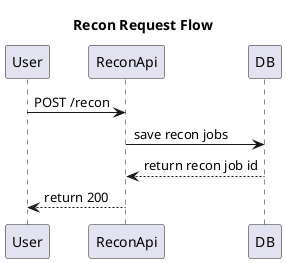 @startuml

title Recon Request Flow

User -> ReconApi: POST /recon
ReconApi -> DB: save recon jobs
DB --> ReconApi: return recon job id
ReconApi --> User: return 200

@enduml
